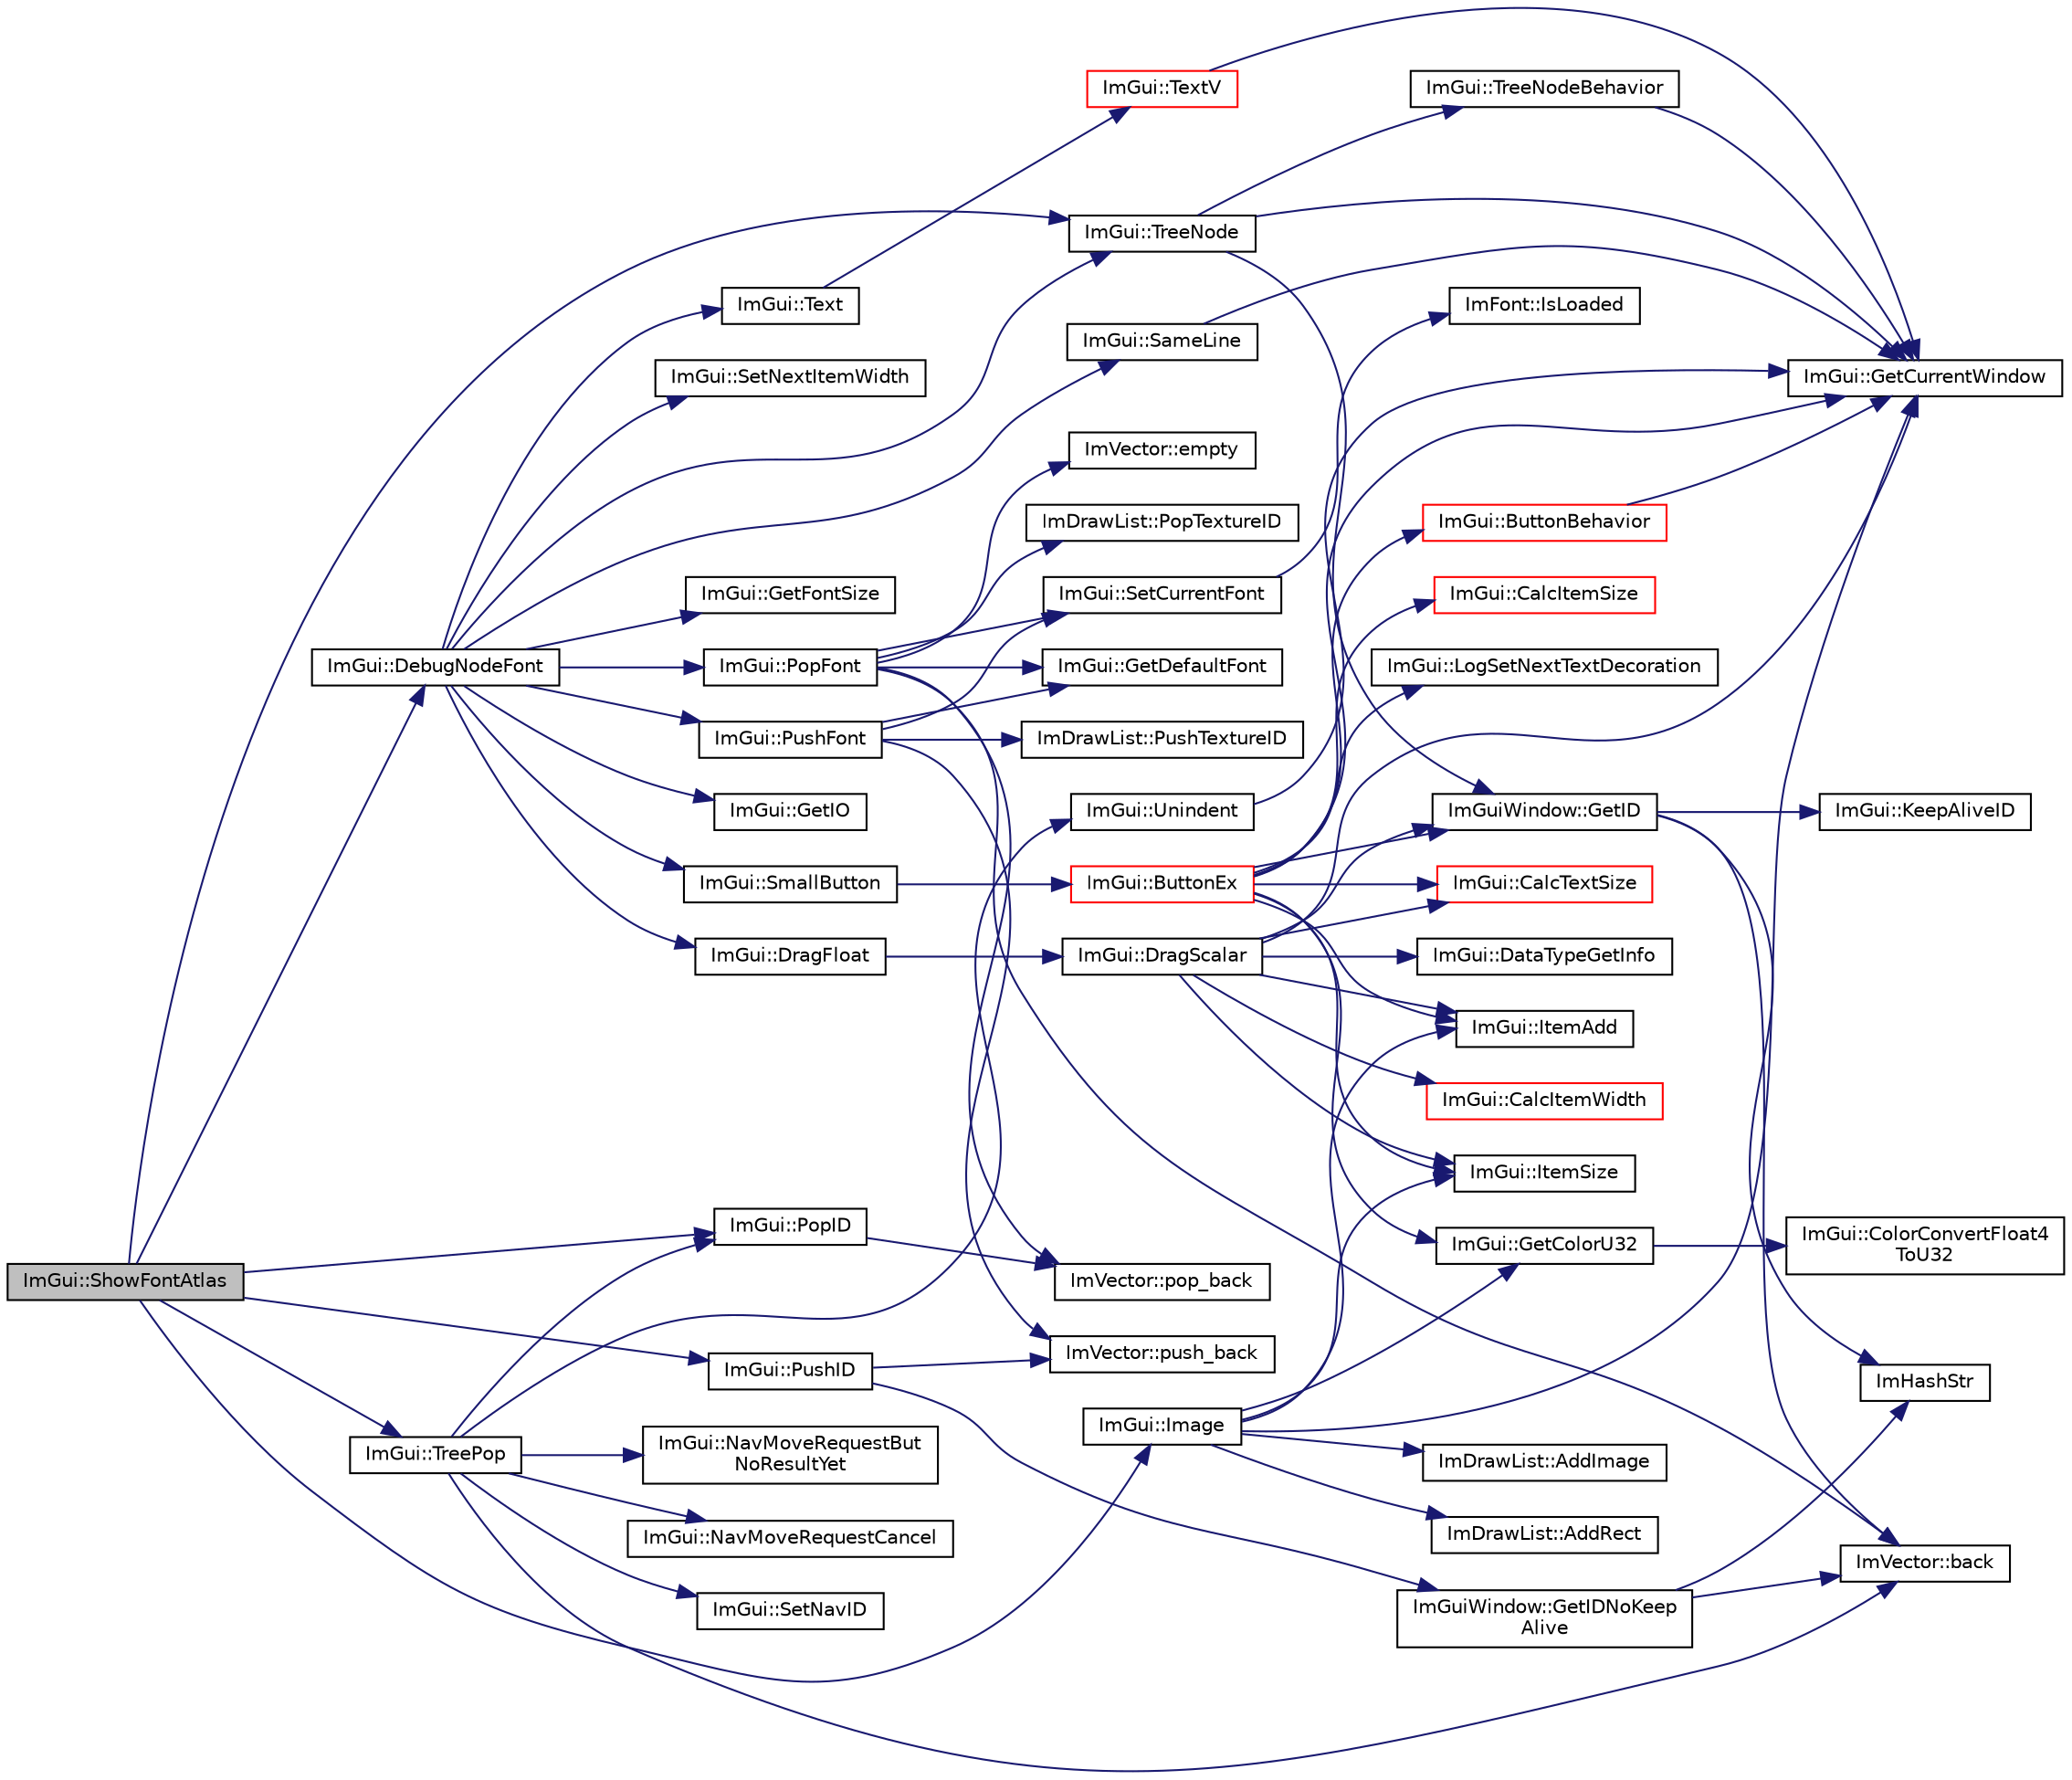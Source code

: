 digraph "ImGui::ShowFontAtlas"
{
 // LATEX_PDF_SIZE
  edge [fontname="Helvetica",fontsize="10",labelfontname="Helvetica",labelfontsize="10"];
  node [fontname="Helvetica",fontsize="10",shape=record];
  rankdir="LR";
  Node1 [label="ImGui::ShowFontAtlas",height=0.2,width=0.4,color="black", fillcolor="grey75", style="filled", fontcolor="black",tooltip=" "];
  Node1 -> Node2 [color="midnightblue",fontsize="10",style="solid",fontname="Helvetica"];
  Node2 [label="ImGui::DebugNodeFont",height=0.2,width=0.4,color="black", fillcolor="white", style="filled",URL="$namespace_im_gui.html#ae0207d60728f7e6a47dbcd1d7d84e3cb",tooltip=" "];
  Node2 -> Node3 [color="midnightblue",fontsize="10",style="solid",fontname="Helvetica"];
  Node3 [label="ImGui::DragFloat",height=0.2,width=0.4,color="black", fillcolor="white", style="filled",URL="$namespace_im_gui.html#aab1b20e7bf98aa7bbdb26f8cd3ad91e6",tooltip=" "];
  Node3 -> Node4 [color="midnightblue",fontsize="10",style="solid",fontname="Helvetica"];
  Node4 [label="ImGui::DragScalar",height=0.2,width=0.4,color="black", fillcolor="white", style="filled",URL="$namespace_im_gui.html#a17d8926e8f44a6d00575b12081c51fe0",tooltip=" "];
  Node4 -> Node5 [color="midnightblue",fontsize="10",style="solid",fontname="Helvetica"];
  Node5 [label="ImGui::CalcItemWidth",height=0.2,width=0.4,color="red", fillcolor="white", style="filled",URL="$namespace_im_gui.html#ab3b3ba92ebd8bca4a552dd93321a1994",tooltip=" "];
  Node4 -> Node7 [color="midnightblue",fontsize="10",style="solid",fontname="Helvetica"];
  Node7 [label="ImGui::CalcTextSize",height=0.2,width=0.4,color="red", fillcolor="white", style="filled",URL="$namespace_im_gui.html#a848b9db6cc4a186751c0ecebcaadc33b",tooltip=" "];
  Node4 -> Node10 [color="midnightblue",fontsize="10",style="solid",fontname="Helvetica"];
  Node10 [label="ImGui::DataTypeGetInfo",height=0.2,width=0.4,color="black", fillcolor="white", style="filled",URL="$namespace_im_gui.html#a5b25ed1443e5a28d5a5725892e896578",tooltip=" "];
  Node4 -> Node11 [color="midnightblue",fontsize="10",style="solid",fontname="Helvetica"];
  Node11 [label="ImGui::GetCurrentWindow",height=0.2,width=0.4,color="black", fillcolor="white", style="filled",URL="$namespace_im_gui.html#a7ceba68eca2b09fb6bf1ad88037e6203",tooltip=" "];
  Node4 -> Node12 [color="midnightblue",fontsize="10",style="solid",fontname="Helvetica"];
  Node12 [label="ImGuiWindow::GetID",height=0.2,width=0.4,color="black", fillcolor="white", style="filled",URL="$struct_im_gui_window.html#a66400a63bc0b54d7d29e08d1b1b1a42b",tooltip=" "];
  Node12 -> Node13 [color="midnightblue",fontsize="10",style="solid",fontname="Helvetica"];
  Node13 [label="ImVector::back",height=0.2,width=0.4,color="black", fillcolor="white", style="filled",URL="$struct_im_vector.html#a6da15f3c402099ed57078835ab942f8e",tooltip=" "];
  Node12 -> Node14 [color="midnightblue",fontsize="10",style="solid",fontname="Helvetica"];
  Node14 [label="ImHashStr",height=0.2,width=0.4,color="black", fillcolor="white", style="filled",URL="$imgui_8cpp.html#acd1b12694d0365b516bf7373f182eeee",tooltip=" "];
  Node12 -> Node15 [color="midnightblue",fontsize="10",style="solid",fontname="Helvetica"];
  Node15 [label="ImGui::KeepAliveID",height=0.2,width=0.4,color="black", fillcolor="white", style="filled",URL="$namespace_im_gui.html#a85a245c78a9f7c351636bdad6e60c488",tooltip=" "];
  Node4 -> Node16 [color="midnightblue",fontsize="10",style="solid",fontname="Helvetica"];
  Node16 [label="ImGui::ItemAdd",height=0.2,width=0.4,color="black", fillcolor="white", style="filled",URL="$namespace_im_gui.html#a03440eafb6ce299fcb92b2d2cda147a5",tooltip=" "];
  Node4 -> Node17 [color="midnightblue",fontsize="10",style="solid",fontname="Helvetica"];
  Node17 [label="ImGui::ItemSize",height=0.2,width=0.4,color="black", fillcolor="white", style="filled",URL="$namespace_im_gui.html#aeeb1ec6ae6548173dbf813e7df538c48",tooltip=" "];
  Node2 -> Node18 [color="midnightblue",fontsize="10",style="solid",fontname="Helvetica"];
  Node18 [label="ImGui::GetFontSize",height=0.2,width=0.4,color="black", fillcolor="white", style="filled",URL="$namespace_im_gui.html#ac592ae8e0aa4a1a06502ec7872bc8da8",tooltip=" "];
  Node2 -> Node19 [color="midnightblue",fontsize="10",style="solid",fontname="Helvetica"];
  Node19 [label="ImGui::GetIO",height=0.2,width=0.4,color="black", fillcolor="white", style="filled",URL="$namespace_im_gui.html#a3179e560812f878f3961ce803a5d9302",tooltip=" "];
  Node2 -> Node20 [color="midnightblue",fontsize="10",style="solid",fontname="Helvetica"];
  Node20 [label="ImGui::PopFont",height=0.2,width=0.4,color="black", fillcolor="white", style="filled",URL="$namespace_im_gui.html#af66649bc37022bf3cf2496c73af9a499",tooltip=" "];
  Node20 -> Node13 [color="midnightblue",fontsize="10",style="solid",fontname="Helvetica"];
  Node20 -> Node21 [color="midnightblue",fontsize="10",style="solid",fontname="Helvetica"];
  Node21 [label="ImVector::empty",height=0.2,width=0.4,color="black", fillcolor="white", style="filled",URL="$struct_im_vector.html#aa53e48a5272f4bad1099368769514ff1",tooltip=" "];
  Node20 -> Node22 [color="midnightblue",fontsize="10",style="solid",fontname="Helvetica"];
  Node22 [label="ImGui::GetDefaultFont",height=0.2,width=0.4,color="black", fillcolor="white", style="filled",URL="$namespace_im_gui.html#a78aef54ecb95954deefaca2e850148a3",tooltip=" "];
  Node20 -> Node23 [color="midnightblue",fontsize="10",style="solid",fontname="Helvetica"];
  Node23 [label="ImVector::pop_back",height=0.2,width=0.4,color="black", fillcolor="white", style="filled",URL="$struct_im_vector.html#a3db7ce62d3c429effdb893fbf7148c1c",tooltip=" "];
  Node20 -> Node24 [color="midnightblue",fontsize="10",style="solid",fontname="Helvetica"];
  Node24 [label="ImDrawList::PopTextureID",height=0.2,width=0.4,color="black", fillcolor="white", style="filled",URL="$struct_im_draw_list.html#ade9286c5ca58753f7bd571b30e2ff76c",tooltip=" "];
  Node20 -> Node25 [color="midnightblue",fontsize="10",style="solid",fontname="Helvetica"];
  Node25 [label="ImGui::SetCurrentFont",height=0.2,width=0.4,color="black", fillcolor="white", style="filled",URL="$namespace_im_gui.html#a4f83c0a884e07247a00700d3dd3d01e3",tooltip=" "];
  Node25 -> Node26 [color="midnightblue",fontsize="10",style="solid",fontname="Helvetica"];
  Node26 [label="ImFont::IsLoaded",height=0.2,width=0.4,color="black", fillcolor="white", style="filled",URL="$struct_im_font.html#a97dafa61cc94e84be396d69b0d42b1ce",tooltip=" "];
  Node2 -> Node27 [color="midnightblue",fontsize="10",style="solid",fontname="Helvetica"];
  Node27 [label="ImGui::PushFont",height=0.2,width=0.4,color="black", fillcolor="white", style="filled",URL="$namespace_im_gui.html#ac5a59f4f8226fd35786d8973c85b85a9",tooltip=" "];
  Node27 -> Node22 [color="midnightblue",fontsize="10",style="solid",fontname="Helvetica"];
  Node27 -> Node28 [color="midnightblue",fontsize="10",style="solid",fontname="Helvetica"];
  Node28 [label="ImVector::push_back",height=0.2,width=0.4,color="black", fillcolor="white", style="filled",URL="$struct_im_vector.html#aab5df48e0711a48bd12f3206e08c4108",tooltip=" "];
  Node27 -> Node29 [color="midnightblue",fontsize="10",style="solid",fontname="Helvetica"];
  Node29 [label="ImDrawList::PushTextureID",height=0.2,width=0.4,color="black", fillcolor="white", style="filled",URL="$struct_im_draw_list.html#a7ac41e329a9df911b4823ef0150cee16",tooltip=" "];
  Node27 -> Node25 [color="midnightblue",fontsize="10",style="solid",fontname="Helvetica"];
  Node2 -> Node30 [color="midnightblue",fontsize="10",style="solid",fontname="Helvetica"];
  Node30 [label="ImGui::SameLine",height=0.2,width=0.4,color="black", fillcolor="white", style="filled",URL="$namespace_im_gui.html#a2991c91e94f3b77a0c3411f4f3aa348e",tooltip=" "];
  Node30 -> Node11 [color="midnightblue",fontsize="10",style="solid",fontname="Helvetica"];
  Node2 -> Node31 [color="midnightblue",fontsize="10",style="solid",fontname="Helvetica"];
  Node31 [label="ImGui::SetNextItemWidth",height=0.2,width=0.4,color="black", fillcolor="white", style="filled",URL="$namespace_im_gui.html#a1291228607bee5a703df6553f27cbbb9",tooltip=" "];
  Node2 -> Node32 [color="midnightblue",fontsize="10",style="solid",fontname="Helvetica"];
  Node32 [label="ImGui::SmallButton",height=0.2,width=0.4,color="black", fillcolor="white", style="filled",URL="$namespace_im_gui.html#a5b76ec69758aeb0a00a66f142f7a4fb2",tooltip=" "];
  Node32 -> Node33 [color="midnightblue",fontsize="10",style="solid",fontname="Helvetica"];
  Node33 [label="ImGui::ButtonEx",height=0.2,width=0.4,color="red", fillcolor="white", style="filled",URL="$namespace_im_gui.html#ae479220c66b039874c6e4c9e9b22849f",tooltip=" "];
  Node33 -> Node34 [color="midnightblue",fontsize="10",style="solid",fontname="Helvetica"];
  Node34 [label="ImGui::ButtonBehavior",height=0.2,width=0.4,color="red", fillcolor="white", style="filled",URL="$namespace_im_gui.html#a65a4f18b1bc8ce0f351687922089f374",tooltip=" "];
  Node34 -> Node11 [color="midnightblue",fontsize="10",style="solid",fontname="Helvetica"];
  Node33 -> Node42 [color="midnightblue",fontsize="10",style="solid",fontname="Helvetica"];
  Node42 [label="ImGui::CalcItemSize",height=0.2,width=0.4,color="red", fillcolor="white", style="filled",URL="$namespace_im_gui.html#acaef0497f7982dd98bf215e50129cd9b",tooltip=" "];
  Node33 -> Node7 [color="midnightblue",fontsize="10",style="solid",fontname="Helvetica"];
  Node33 -> Node43 [color="midnightblue",fontsize="10",style="solid",fontname="Helvetica"];
  Node43 [label="ImGui::GetColorU32",height=0.2,width=0.4,color="black", fillcolor="white", style="filled",URL="$namespace_im_gui.html#a0de2d9bd347d9866511eb8d014e62556",tooltip=" "];
  Node43 -> Node44 [color="midnightblue",fontsize="10",style="solid",fontname="Helvetica"];
  Node44 [label="ImGui::ColorConvertFloat4\lToU32",height=0.2,width=0.4,color="black", fillcolor="white", style="filled",URL="$namespace_im_gui.html#abe2691de0b1a71c774ab24cc91564a94",tooltip=" "];
  Node33 -> Node11 [color="midnightblue",fontsize="10",style="solid",fontname="Helvetica"];
  Node33 -> Node12 [color="midnightblue",fontsize="10",style="solid",fontname="Helvetica"];
  Node33 -> Node16 [color="midnightblue",fontsize="10",style="solid",fontname="Helvetica"];
  Node33 -> Node17 [color="midnightblue",fontsize="10",style="solid",fontname="Helvetica"];
  Node33 -> Node45 [color="midnightblue",fontsize="10",style="solid",fontname="Helvetica"];
  Node45 [label="ImGui::LogSetNextTextDecoration",height=0.2,width=0.4,color="black", fillcolor="white", style="filled",URL="$namespace_im_gui.html#a66bc1e61bff5f2170bcd2d7d071eaa22",tooltip=" "];
  Node2 -> Node57 [color="midnightblue",fontsize="10",style="solid",fontname="Helvetica"];
  Node57 [label="ImGui::Text",height=0.2,width=0.4,color="black", fillcolor="white", style="filled",URL="$namespace_im_gui.html#a9e7b83611fe441d54fad2effb4bf4965",tooltip=" "];
  Node57 -> Node58 [color="midnightblue",fontsize="10",style="solid",fontname="Helvetica"];
  Node58 [label="ImGui::TextV",height=0.2,width=0.4,color="red", fillcolor="white", style="filled",URL="$namespace_im_gui.html#a10a0d6362178c2f743092f21e1b6cd20",tooltip=" "];
  Node58 -> Node11 [color="midnightblue",fontsize="10",style="solid",fontname="Helvetica"];
  Node2 -> Node62 [color="midnightblue",fontsize="10",style="solid",fontname="Helvetica"];
  Node62 [label="ImGui::TreeNode",height=0.2,width=0.4,color="black", fillcolor="white", style="filled",URL="$namespace_im_gui.html#a4dff507ce8bbe0da9556bb50b1e60d7f",tooltip=" "];
  Node62 -> Node11 [color="midnightblue",fontsize="10",style="solid",fontname="Helvetica"];
  Node62 -> Node12 [color="midnightblue",fontsize="10",style="solid",fontname="Helvetica"];
  Node62 -> Node63 [color="midnightblue",fontsize="10",style="solid",fontname="Helvetica"];
  Node63 [label="ImGui::TreeNodeBehavior",height=0.2,width=0.4,color="black", fillcolor="white", style="filled",URL="$namespace_im_gui.html#a918eabf70d288e93b2519ee1eac2c0b4",tooltip=" "];
  Node63 -> Node11 [color="midnightblue",fontsize="10",style="solid",fontname="Helvetica"];
  Node1 -> Node64 [color="midnightblue",fontsize="10",style="solid",fontname="Helvetica"];
  Node64 [label="ImGui::Image",height=0.2,width=0.4,color="black", fillcolor="white", style="filled",URL="$namespace_im_gui.html#ad8705ac3b718c1b2e84e7b8c34f90249",tooltip=" "];
  Node64 -> Node65 [color="midnightblue",fontsize="10",style="solid",fontname="Helvetica"];
  Node65 [label="ImDrawList::AddImage",height=0.2,width=0.4,color="black", fillcolor="white", style="filled",URL="$struct_im_draw_list.html#ac1f529d53d7ba118484e47e49218c603",tooltip=" "];
  Node64 -> Node47 [color="midnightblue",fontsize="10",style="solid",fontname="Helvetica"];
  Node47 [label="ImDrawList::AddRect",height=0.2,width=0.4,color="black", fillcolor="white", style="filled",URL="$struct_im_draw_list.html#ad96f10a3e954fe0c5b7c96d4e205af7b",tooltip=" "];
  Node64 -> Node43 [color="midnightblue",fontsize="10",style="solid",fontname="Helvetica"];
  Node64 -> Node11 [color="midnightblue",fontsize="10",style="solid",fontname="Helvetica"];
  Node64 -> Node16 [color="midnightblue",fontsize="10",style="solid",fontname="Helvetica"];
  Node64 -> Node17 [color="midnightblue",fontsize="10",style="solid",fontname="Helvetica"];
  Node1 -> Node66 [color="midnightblue",fontsize="10",style="solid",fontname="Helvetica"];
  Node66 [label="ImGui::PopID",height=0.2,width=0.4,color="black", fillcolor="white", style="filled",URL="$namespace_im_gui.html#aba0b2d8f890a5d435ae43d0c4a2d4dd1",tooltip=" "];
  Node66 -> Node23 [color="midnightblue",fontsize="10",style="solid",fontname="Helvetica"];
  Node1 -> Node67 [color="midnightblue",fontsize="10",style="solid",fontname="Helvetica"];
  Node67 [label="ImGui::PushID",height=0.2,width=0.4,color="black", fillcolor="white", style="filled",URL="$namespace_im_gui.html#a27a8533605dc5b8cabf161bf7715bbde",tooltip=" "];
  Node67 -> Node68 [color="midnightblue",fontsize="10",style="solid",fontname="Helvetica"];
  Node68 [label="ImGuiWindow::GetIDNoKeep\lAlive",height=0.2,width=0.4,color="black", fillcolor="white", style="filled",URL="$struct_im_gui_window.html#adc0a43f74a0b53a15a4bc4fea05524fe",tooltip=" "];
  Node68 -> Node13 [color="midnightblue",fontsize="10",style="solid",fontname="Helvetica"];
  Node68 -> Node14 [color="midnightblue",fontsize="10",style="solid",fontname="Helvetica"];
  Node67 -> Node28 [color="midnightblue",fontsize="10",style="solid",fontname="Helvetica"];
  Node1 -> Node62 [color="midnightblue",fontsize="10",style="solid",fontname="Helvetica"];
  Node1 -> Node69 [color="midnightblue",fontsize="10",style="solid",fontname="Helvetica"];
  Node69 [label="ImGui::TreePop",height=0.2,width=0.4,color="black", fillcolor="white", style="filled",URL="$namespace_im_gui.html#a41ecf265e5f678c78fc9c30b3cf2077f",tooltip=" "];
  Node69 -> Node13 [color="midnightblue",fontsize="10",style="solid",fontname="Helvetica"];
  Node69 -> Node70 [color="midnightblue",fontsize="10",style="solid",fontname="Helvetica"];
  Node70 [label="ImGui::NavMoveRequestBut\lNoResultYet",height=0.2,width=0.4,color="black", fillcolor="white", style="filled",URL="$namespace_im_gui.html#a3fab98556d11690efd4f7f2fde94968e",tooltip=" "];
  Node69 -> Node71 [color="midnightblue",fontsize="10",style="solid",fontname="Helvetica"];
  Node71 [label="ImGui::NavMoveRequestCancel",height=0.2,width=0.4,color="black", fillcolor="white", style="filled",URL="$namespace_im_gui.html#a43326bb080d9fa80327ed81d864d8b8d",tooltip=" "];
  Node69 -> Node66 [color="midnightblue",fontsize="10",style="solid",fontname="Helvetica"];
  Node69 -> Node72 [color="midnightblue",fontsize="10",style="solid",fontname="Helvetica"];
  Node72 [label="ImGui::SetNavID",height=0.2,width=0.4,color="black", fillcolor="white", style="filled",URL="$namespace_im_gui.html#a101d94ec7f8e0a219bbaee58558316eb",tooltip=" "];
  Node69 -> Node73 [color="midnightblue",fontsize="10",style="solid",fontname="Helvetica"];
  Node73 [label="ImGui::Unindent",height=0.2,width=0.4,color="black", fillcolor="white", style="filled",URL="$namespace_im_gui.html#ad577d36753634c9bbdc3750b0e5217f5",tooltip=" "];
  Node73 -> Node11 [color="midnightblue",fontsize="10",style="solid",fontname="Helvetica"];
}
